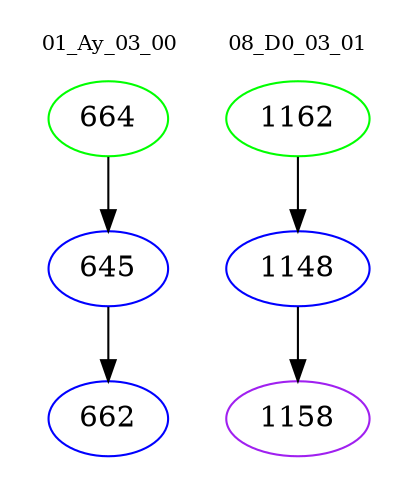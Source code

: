 digraph{
subgraph cluster_0 {
color = white
label = "01_Ay_03_00";
fontsize=10;
T0_664 [label="664", color="green"]
T0_664 -> T0_645 [color="black"]
T0_645 [label="645", color="blue"]
T0_645 -> T0_662 [color="black"]
T0_662 [label="662", color="blue"]
}
subgraph cluster_1 {
color = white
label = "08_D0_03_01";
fontsize=10;
T1_1162 [label="1162", color="green"]
T1_1162 -> T1_1148 [color="black"]
T1_1148 [label="1148", color="blue"]
T1_1148 -> T1_1158 [color="black"]
T1_1158 [label="1158", color="purple"]
}
}
